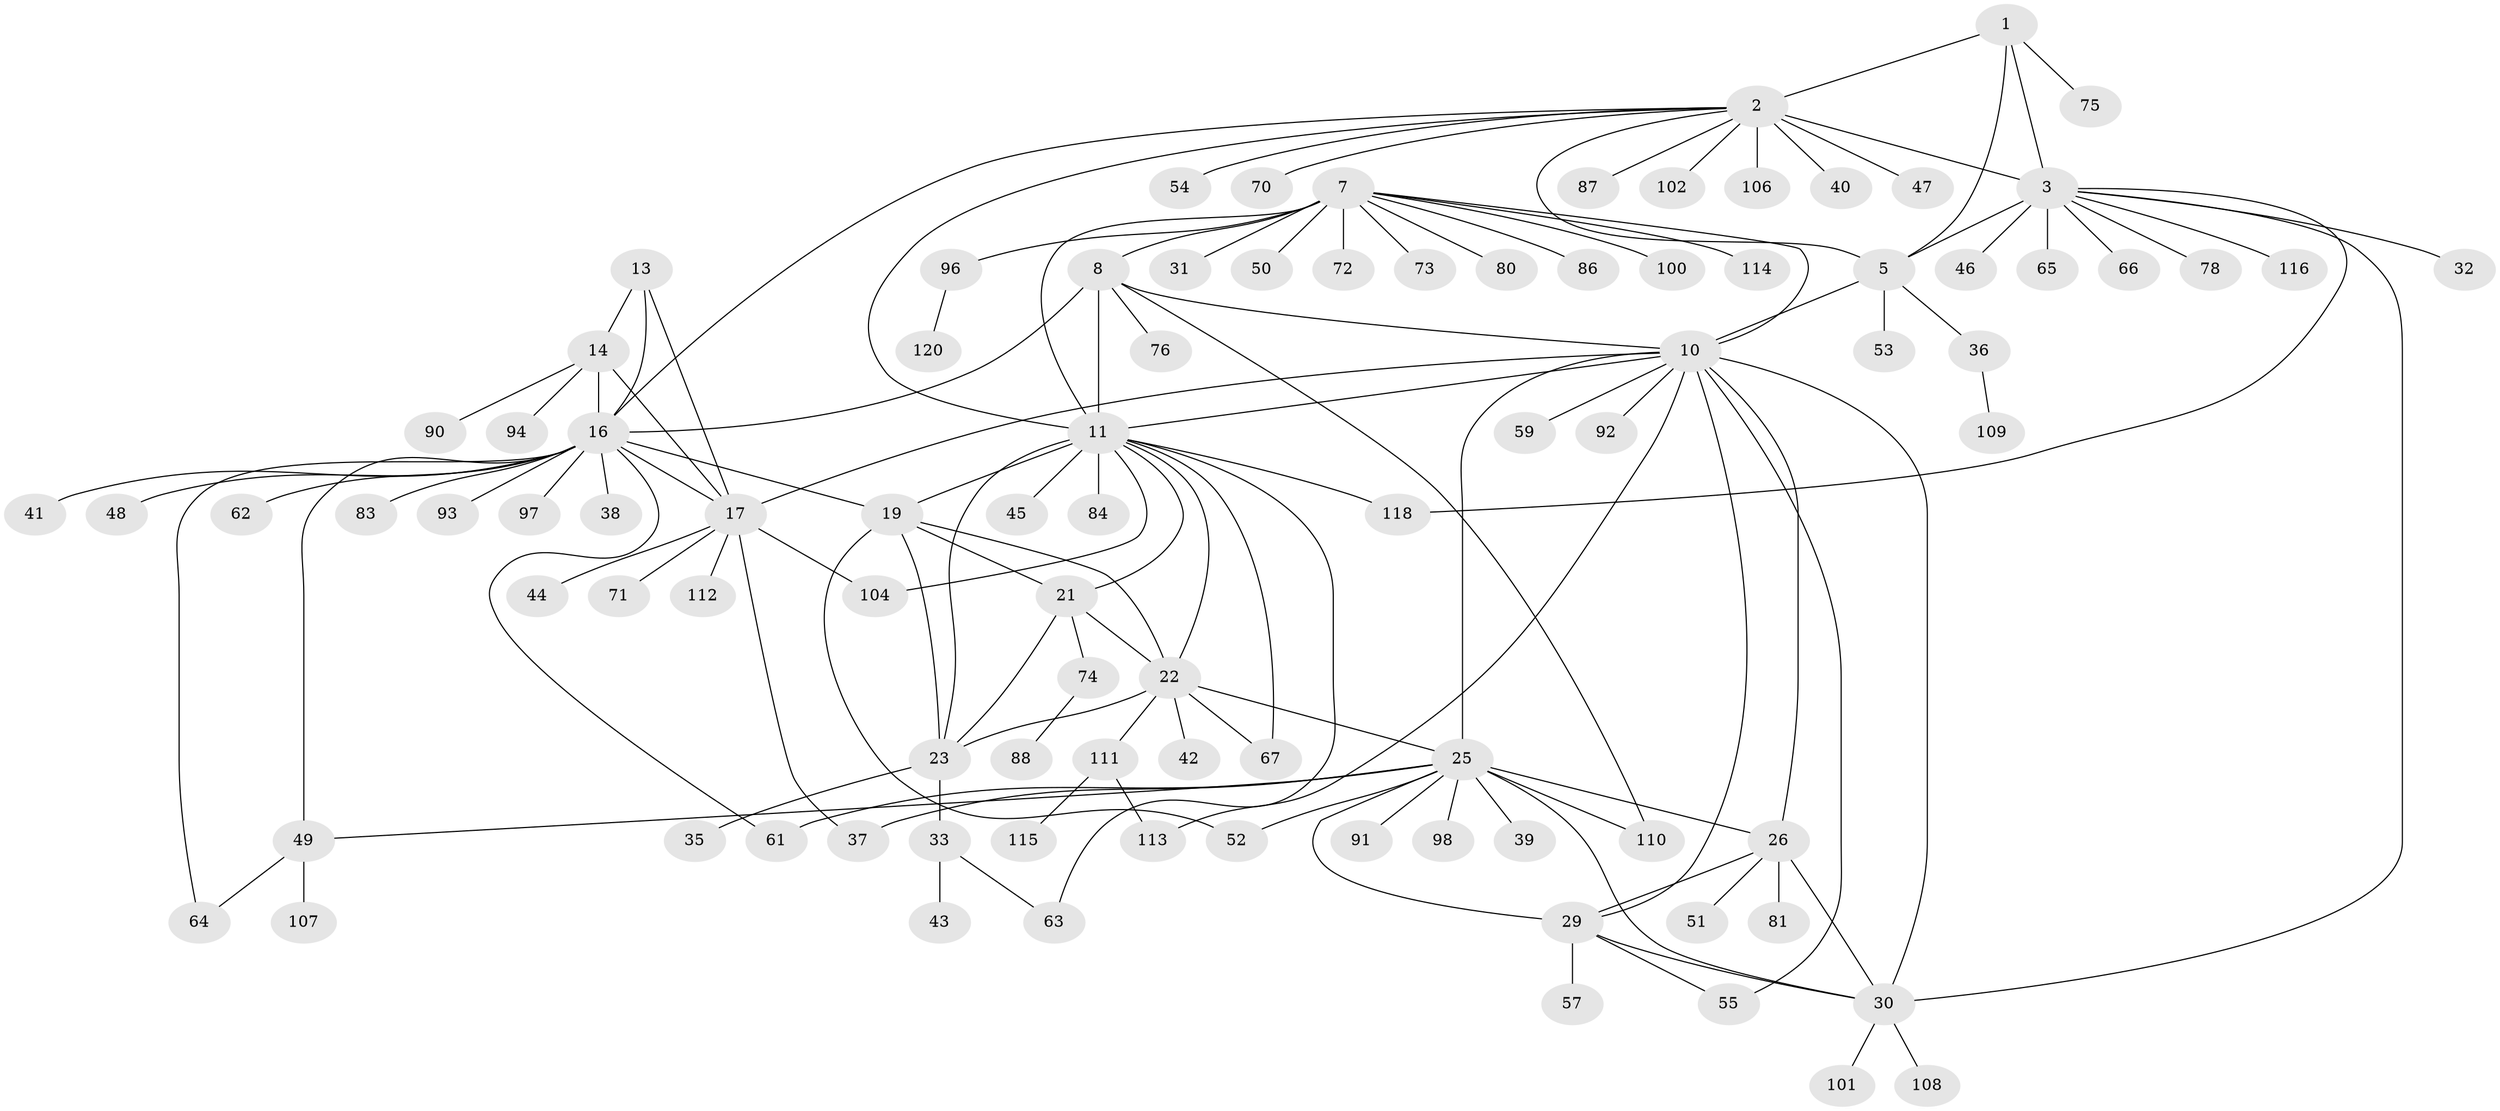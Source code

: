 // Generated by graph-tools (version 1.1) at 2025/52/02/27/25 19:52:20]
// undirected, 93 vertices, 131 edges
graph export_dot {
graph [start="1"]
  node [color=gray90,style=filled];
  1 [super="+89"];
  2 [super="+6"];
  3 [super="+4"];
  5 [super="+77"];
  7 [super="+9"];
  8 [super="+12"];
  10 [super="+27"];
  11 [super="+24"];
  13;
  14 [super="+15"];
  16 [super="+18"];
  17 [super="+85"];
  19 [super="+20"];
  21;
  22 [super="+56"];
  23 [super="+34"];
  25 [super="+119"];
  26 [super="+28"];
  29;
  30 [super="+95"];
  31;
  32;
  33 [super="+82"];
  35;
  36;
  37;
  38;
  39;
  40;
  41;
  42;
  43;
  44;
  45;
  46;
  47;
  48;
  49 [super="+69"];
  50;
  51;
  52 [super="+103"];
  53 [super="+68"];
  54 [super="+60"];
  55 [super="+58"];
  57;
  59;
  61;
  62;
  63;
  64;
  65;
  66;
  67 [super="+79"];
  70;
  71;
  72;
  73;
  74 [super="+105"];
  75;
  76;
  78;
  80;
  81;
  83;
  84;
  86 [super="+117"];
  87;
  88;
  90;
  91;
  92;
  93;
  94;
  96 [super="+99"];
  97;
  98;
  100;
  101;
  102;
  104;
  106;
  107;
  108;
  109;
  110;
  111;
  112;
  113;
  114;
  115;
  116;
  118;
  120;
  1 -- 2 [weight=2];
  1 -- 3 [weight=2];
  1 -- 5;
  1 -- 75;
  2 -- 3 [weight=4];
  2 -- 5 [weight=2];
  2 -- 40;
  2 -- 54;
  2 -- 70;
  2 -- 102;
  2 -- 106;
  2 -- 47;
  2 -- 87;
  2 -- 16;
  2 -- 11;
  3 -- 5 [weight=2];
  3 -- 32;
  3 -- 46;
  3 -- 65;
  3 -- 66;
  3 -- 78;
  3 -- 116;
  3 -- 118;
  3 -- 30;
  5 -- 10;
  5 -- 36;
  5 -- 53;
  7 -- 8 [weight=4];
  7 -- 10 [weight=2];
  7 -- 11 [weight=2];
  7 -- 31;
  7 -- 50;
  7 -- 72;
  7 -- 73;
  7 -- 96;
  7 -- 100;
  7 -- 80;
  7 -- 114;
  7 -- 86;
  8 -- 10 [weight=2];
  8 -- 11 [weight=2];
  8 -- 110;
  8 -- 16;
  8 -- 76;
  10 -- 11;
  10 -- 55;
  10 -- 17;
  10 -- 113;
  10 -- 25;
  10 -- 26 [weight=2];
  10 -- 59;
  10 -- 92;
  10 -- 29;
  10 -- 30;
  11 -- 63;
  11 -- 67;
  11 -- 84;
  11 -- 104;
  11 -- 118;
  11 -- 19 [weight=2];
  11 -- 21;
  11 -- 22;
  11 -- 23;
  11 -- 45;
  13 -- 14 [weight=2];
  13 -- 16 [weight=2];
  13 -- 17;
  14 -- 16 [weight=4];
  14 -- 17 [weight=2];
  14 -- 94;
  14 -- 90;
  16 -- 17 [weight=2];
  16 -- 41;
  16 -- 48;
  16 -- 62;
  16 -- 83;
  16 -- 97;
  16 -- 19;
  16 -- 64;
  16 -- 38;
  16 -- 93;
  16 -- 61;
  16 -- 49;
  17 -- 37;
  17 -- 44;
  17 -- 71;
  17 -- 104;
  17 -- 112;
  19 -- 21 [weight=2];
  19 -- 22 [weight=2];
  19 -- 23 [weight=2];
  19 -- 52;
  21 -- 22;
  21 -- 23;
  21 -- 74;
  22 -- 23;
  22 -- 25;
  22 -- 42;
  22 -- 67;
  22 -- 111;
  23 -- 33;
  23 -- 35;
  25 -- 26 [weight=2];
  25 -- 29;
  25 -- 30;
  25 -- 37;
  25 -- 39;
  25 -- 49;
  25 -- 52;
  25 -- 61;
  25 -- 91;
  25 -- 98;
  25 -- 110;
  26 -- 29 [weight=2];
  26 -- 30 [weight=2];
  26 -- 81;
  26 -- 51;
  29 -- 30;
  29 -- 55;
  29 -- 57;
  30 -- 101;
  30 -- 108;
  33 -- 43;
  33 -- 63;
  36 -- 109;
  49 -- 64;
  49 -- 107;
  74 -- 88;
  96 -- 120;
  111 -- 113;
  111 -- 115;
}
